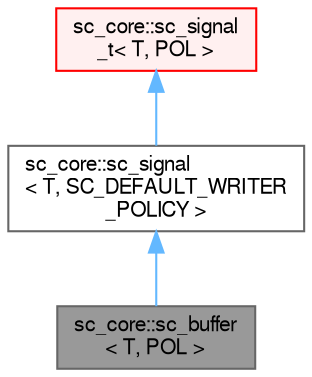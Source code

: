 digraph "sc_core::sc_buffer&lt; T, POL &gt;"
{
 // LATEX_PDF_SIZE
  bgcolor="transparent";
  edge [fontname=FreeSans,fontsize=10,labelfontname=FreeSans,labelfontsize=10];
  node [fontname=FreeSans,fontsize=10,shape=box,height=0.2,width=0.4];
  Node1 [id="Node000001",label="sc_core::sc_buffer\l\< T, POL \>",height=0.2,width=0.4,color="gray40", fillcolor="grey60", style="filled", fontcolor="black",tooltip=" "];
  Node2 -> Node1 [id="edge1_Node000001_Node000002",dir="back",color="steelblue1",style="solid",tooltip=" "];
  Node2 [id="Node000002",label="sc_core::sc_signal\l\< T, SC_DEFAULT_WRITER\l_POLICY \>",height=0.2,width=0.4,color="gray40", fillcolor="white", style="filled",URL="$a01413.html",tooltip=" "];
  Node3 -> Node2 [id="edge2_Node000002_Node000003",dir="back",color="steelblue1",style="solid",tooltip=" "];
  Node3 [id="Node000003",label="sc_core::sc_signal\l_t\< T, POL \>",height=0.2,width=0.4,color="red", fillcolor="#FFF0F0", style="filled",URL="$a01409.html",tooltip=" "];
}

